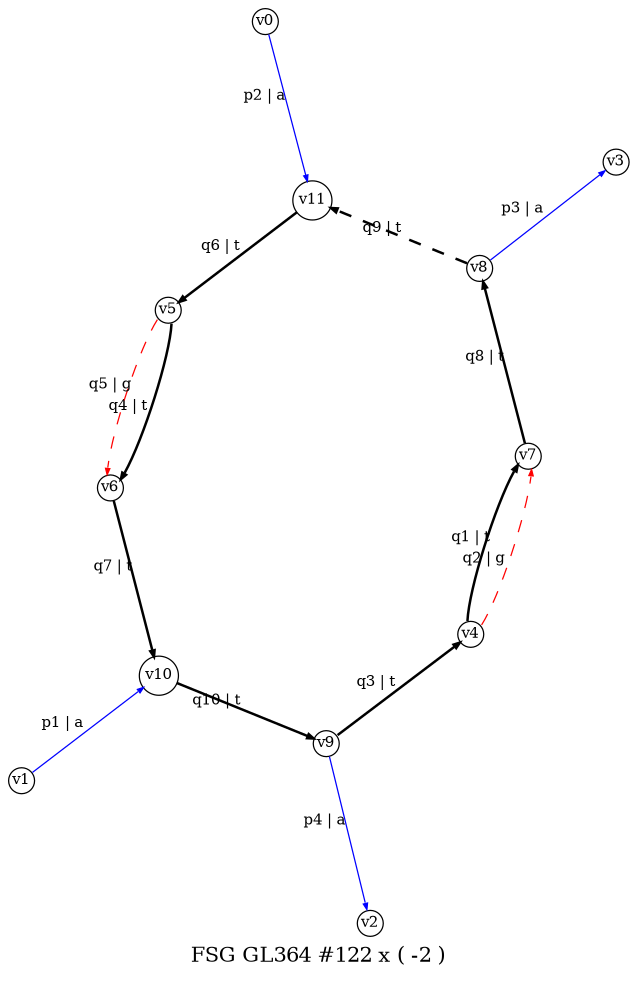 digraph dot_122_0_GL364 {
label="FSG GL364 #122 x ( -2 )";
noverlap="scale"; layout="neato";
graph [ 
overall_factor="NumeratorDependentGrouping(364,1,AntiFermionSpinSumSign(1)*AutG(1)^-1*ExternalFermionOrderingSign(1)*InternalFermionLoopSign(-1))+NumeratorDependentGrouping(365,1,AntiFermionSpinSumSign(1)*AutG(1)^-1*ExternalFermionOrderingSign(1)*InternalFermionLoopSign(-1))",
overall_factor_evaluated="-2",
fontsize=10,ratio=1.5
 ];
node [ fontsize=7,shape=circle,margin=0,height=0.01,penwidth=0.6 ];
edge [ fontsize=7,arrowsize=0.3,penwidth=0.6 ];
"v1" -> "v10" [label="p1 | a",color="blue",penwidth="0.6",style="solid"];
"v0" -> "v11" [label="p2 | a",color="blue",penwidth="0.6",style="solid"];
"v8" -> "v3" [label="p3 | a",color="blue",penwidth="0.6",style="solid"];
"v9" -> "v2" [label="p4 | a",color="blue",penwidth="0.6",style="solid"];
"v4" -> "v7" [label="q1 | t",color="black",penwidth="1.2",style="solid"];
"v4" -> "v7" [label="q2 | g",color="red",penwidth="0.6",style="dashed"];
"v9" -> "v4" [label="q3 | t",color="black",penwidth="1.2",style="solid"];
"v5" -> "v6" [label="q4 | t",color="black",penwidth="1.2",style="solid"];
"v5" -> "v6" [label="q5 | g",color="red",penwidth="0.6",style="dashed"];
"v11" -> "v5" [label="q6 | t",color="black",penwidth="1.2",style="solid"];
"v6" -> "v10" [label="q7 | t",color="black",penwidth="1.2",style="solid"];
"v7" -> "v8" [label="q8 | t",color="black",penwidth="1.2",style="solid"];
"v8" -> "v11" [label="q9 | t",color="black",penwidth="1.2",style="dashed"];
"v10" -> "v9" [label="q10 | t",color="black",penwidth="1.2",style="solid"];
}